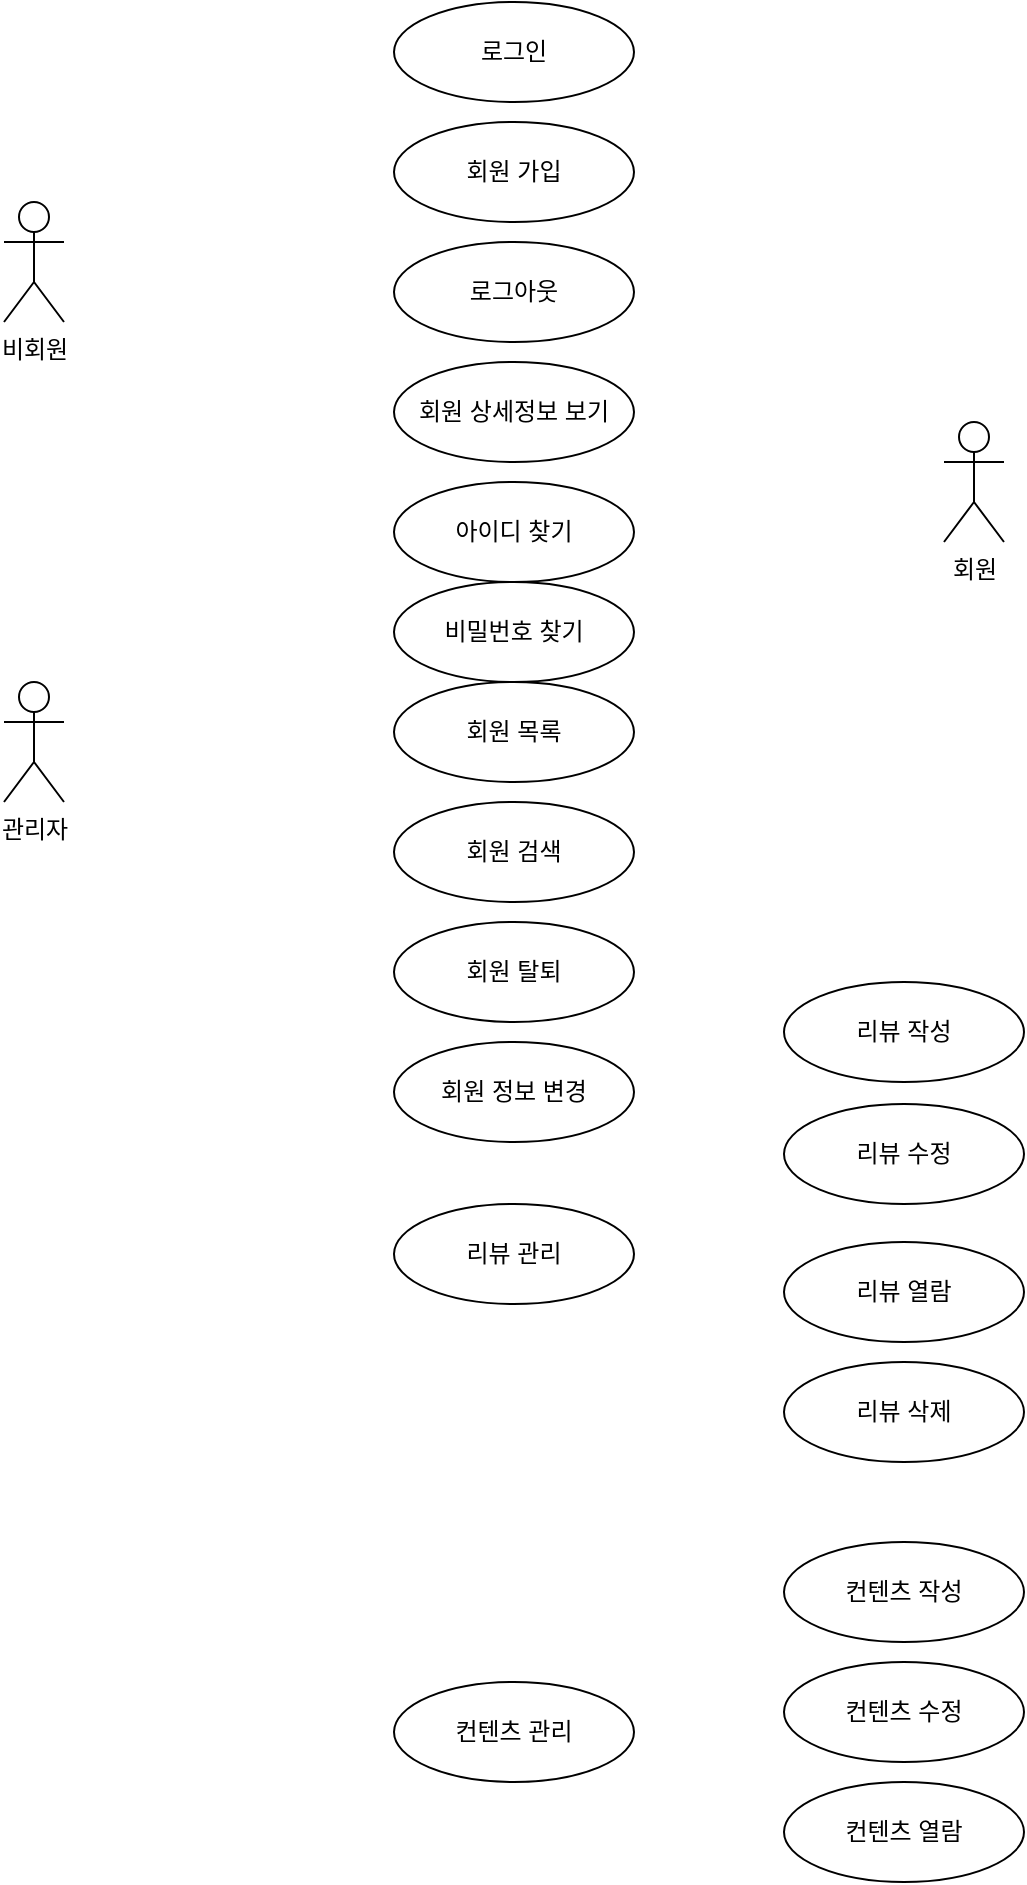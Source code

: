 <mxfile version="17.4.1" type="github">
  <diagram id="tml-jXRMbO2Q2C7IZaB5" name="Page-1">
    <mxGraphModel dx="954" dy="1099" grid="1" gridSize="10" guides="1" tooltips="1" connect="1" arrows="1" fold="1" page="1" pageScale="1" pageWidth="827" pageHeight="1169" math="0" shadow="0">
      <root>
        <mxCell id="0" />
        <mxCell id="1" parent="0" />
        <mxCell id="Ur9Uyc6lbxFKVlAjhO0s-1" value="비회원" style="shape=umlActor;verticalLabelPosition=bottom;verticalAlign=top;html=1;outlineConnect=0;" vertex="1" parent="1">
          <mxGeometry x="180" y="210" width="30" height="60" as="geometry" />
        </mxCell>
        <mxCell id="Ur9Uyc6lbxFKVlAjhO0s-2" value="회원" style="shape=umlActor;verticalLabelPosition=bottom;verticalAlign=top;html=1;outlineConnect=0;" vertex="1" parent="1">
          <mxGeometry x="650" y="320" width="30" height="60" as="geometry" />
        </mxCell>
        <mxCell id="Ur9Uyc6lbxFKVlAjhO0s-3" value="관리자" style="shape=umlActor;verticalLabelPosition=bottom;verticalAlign=top;html=1;outlineConnect=0;" vertex="1" parent="1">
          <mxGeometry x="180" y="450" width="30" height="60" as="geometry" />
        </mxCell>
        <mxCell id="Ur9Uyc6lbxFKVlAjhO0s-4" value="회원 가입" style="ellipse;whiteSpace=wrap;html=1;" vertex="1" parent="1">
          <mxGeometry x="375" y="170" width="120" height="50" as="geometry" />
        </mxCell>
        <mxCell id="Ur9Uyc6lbxFKVlAjhO0s-5" value="로그인" style="ellipse;whiteSpace=wrap;html=1;" vertex="1" parent="1">
          <mxGeometry x="375" y="110" width="120" height="50" as="geometry" />
        </mxCell>
        <mxCell id="Ur9Uyc6lbxFKVlAjhO0s-6" value="로그아웃" style="ellipse;whiteSpace=wrap;html=1;" vertex="1" parent="1">
          <mxGeometry x="375" y="230" width="120" height="50" as="geometry" />
        </mxCell>
        <mxCell id="Ur9Uyc6lbxFKVlAjhO0s-7" value="회원 상세정보 보기" style="ellipse;whiteSpace=wrap;html=1;" vertex="1" parent="1">
          <mxGeometry x="375" y="290" width="120" height="50" as="geometry" />
        </mxCell>
        <mxCell id="Ur9Uyc6lbxFKVlAjhO0s-8" value="아이디 찾기" style="ellipse;whiteSpace=wrap;html=1;" vertex="1" parent="1">
          <mxGeometry x="375" y="350" width="120" height="50" as="geometry" />
        </mxCell>
        <mxCell id="Ur9Uyc6lbxFKVlAjhO0s-9" value="비밀번호 찾기" style="ellipse;whiteSpace=wrap;html=1;" vertex="1" parent="1">
          <mxGeometry x="375" y="400" width="120" height="50" as="geometry" />
        </mxCell>
        <mxCell id="Ur9Uyc6lbxFKVlAjhO0s-10" value="회원 목록" style="ellipse;whiteSpace=wrap;html=1;" vertex="1" parent="1">
          <mxGeometry x="375" y="450" width="120" height="50" as="geometry" />
        </mxCell>
        <mxCell id="Ur9Uyc6lbxFKVlAjhO0s-11" value="회원 검색" style="ellipse;whiteSpace=wrap;html=1;" vertex="1" parent="1">
          <mxGeometry x="375" y="510" width="120" height="50" as="geometry" />
        </mxCell>
        <mxCell id="Ur9Uyc6lbxFKVlAjhO0s-12" value="회원 탈퇴" style="ellipse;whiteSpace=wrap;html=1;" vertex="1" parent="1">
          <mxGeometry x="375" y="570" width="120" height="50" as="geometry" />
        </mxCell>
        <mxCell id="Ur9Uyc6lbxFKVlAjhO0s-13" value="회원 정보 변경" style="ellipse;whiteSpace=wrap;html=1;" vertex="1" parent="1">
          <mxGeometry x="375" y="630" width="120" height="50" as="geometry" />
        </mxCell>
        <mxCell id="Ur9Uyc6lbxFKVlAjhO0s-14" value="리뷰 열람" style="ellipse;whiteSpace=wrap;html=1;" vertex="1" parent="1">
          <mxGeometry x="570" y="730" width="120" height="50" as="geometry" />
        </mxCell>
        <mxCell id="Ur9Uyc6lbxFKVlAjhO0s-15" value="리뷰 관리" style="ellipse;whiteSpace=wrap;html=1;" vertex="1" parent="1">
          <mxGeometry x="375" y="711" width="120" height="50" as="geometry" />
        </mxCell>
        <mxCell id="Ur9Uyc6lbxFKVlAjhO0s-16" value="리뷰 수정" style="ellipse;whiteSpace=wrap;html=1;" vertex="1" parent="1">
          <mxGeometry x="570" y="661" width="120" height="50" as="geometry" />
        </mxCell>
        <mxCell id="Ur9Uyc6lbxFKVlAjhO0s-17" value="리뷰 삭제" style="ellipse;whiteSpace=wrap;html=1;" vertex="1" parent="1">
          <mxGeometry x="570" y="790" width="120" height="50" as="geometry" />
        </mxCell>
        <mxCell id="Ur9Uyc6lbxFKVlAjhO0s-18" value="컨텐츠 작성" style="ellipse;whiteSpace=wrap;html=1;" vertex="1" parent="1">
          <mxGeometry x="570" y="880" width="120" height="50" as="geometry" />
        </mxCell>
        <mxCell id="Ur9Uyc6lbxFKVlAjhO0s-19" value="컨텐츠 수정" style="ellipse;whiteSpace=wrap;html=1;" vertex="1" parent="1">
          <mxGeometry x="570" y="940" width="120" height="50" as="geometry" />
        </mxCell>
        <mxCell id="Ur9Uyc6lbxFKVlAjhO0s-20" value="리뷰 작성" style="ellipse;whiteSpace=wrap;html=1;" vertex="1" parent="1">
          <mxGeometry x="570" y="600" width="120" height="50" as="geometry" />
        </mxCell>
        <mxCell id="Ur9Uyc6lbxFKVlAjhO0s-21" value="컨텐츠 열람" style="ellipse;whiteSpace=wrap;html=1;" vertex="1" parent="1">
          <mxGeometry x="570" y="1000" width="120" height="50" as="geometry" />
        </mxCell>
        <mxCell id="Ur9Uyc6lbxFKVlAjhO0s-22" value="컨텐츠 관리" style="ellipse;whiteSpace=wrap;html=1;" vertex="1" parent="1">
          <mxGeometry x="375" y="950" width="120" height="50" as="geometry" />
        </mxCell>
      </root>
    </mxGraphModel>
  </diagram>
</mxfile>
